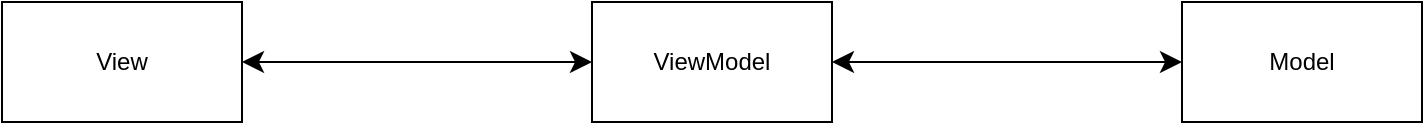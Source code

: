 <mxfile version="27.0.8">
  <diagram name="Page-1" id="DAlL9azcmivqT7BUPE3T">
    <mxGraphModel dx="720" dy="1287" grid="1" gridSize="10" guides="1" tooltips="1" connect="1" arrows="1" fold="1" page="1" pageScale="1" pageWidth="1169" pageHeight="827" math="0" shadow="0">
      <root>
        <mxCell id="0" />
        <mxCell id="1" parent="0" />
        <mxCell id="XvwdnCTAwuaWv32Vh5Io-1" value="ViewModel" style="whiteSpace=wrap;html=1;" parent="1" vertex="1">
          <mxGeometry x="525" y="384" width="120" height="60" as="geometry" />
        </mxCell>
        <mxCell id="LsUQLsUqXeWdT-1OvRIK-1" value="View" style="whiteSpace=wrap;html=1;" vertex="1" parent="1">
          <mxGeometry x="230" y="384" width="120" height="60" as="geometry" />
        </mxCell>
        <mxCell id="LsUQLsUqXeWdT-1OvRIK-2" value="Model" style="rounded=0;whiteSpace=wrap;html=1;" vertex="1" parent="1">
          <mxGeometry x="820" y="384" width="120" height="60" as="geometry" />
        </mxCell>
        <mxCell id="LsUQLsUqXeWdT-1OvRIK-3" value="" style="endArrow=classic;startArrow=classic;html=1;rounded=0;fontSize=12;startSize=8;endSize=8;curved=1;" edge="1" parent="1" source="XvwdnCTAwuaWv32Vh5Io-1" target="LsUQLsUqXeWdT-1OvRIK-2">
          <mxGeometry width="50" height="50" relative="1" as="geometry">
            <mxPoint x="700" y="434" as="sourcePoint" />
            <mxPoint x="750" y="384" as="targetPoint" />
          </mxGeometry>
        </mxCell>
        <mxCell id="LsUQLsUqXeWdT-1OvRIK-5" value="" style="endArrow=classic;startArrow=classic;html=1;rounded=0;fontSize=12;startSize=8;endSize=8;curved=1;" edge="1" parent="1" source="LsUQLsUqXeWdT-1OvRIK-1" target="XvwdnCTAwuaWv32Vh5Io-1">
          <mxGeometry width="50" height="50" relative="1" as="geometry">
            <mxPoint x="300" y="480.0" as="sourcePoint" />
            <mxPoint x="480" y="544.5" as="targetPoint" />
          </mxGeometry>
        </mxCell>
      </root>
    </mxGraphModel>
  </diagram>
</mxfile>
